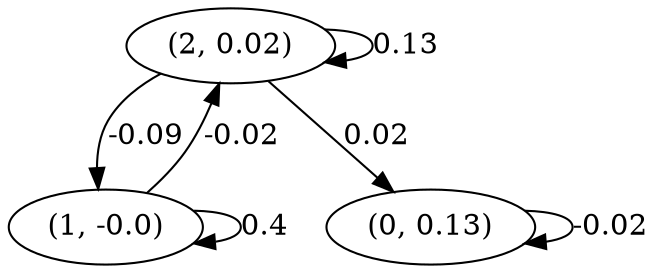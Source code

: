 digraph {
    0 [ label = "(0, 0.13)" ]
    1 [ label = "(1, -0.0)" ]
    2 [ label = "(2, 0.02)" ]
    0 -> 0 [ label = "-0.02" ]
    1 -> 1 [ label = "0.4" ]
    2 -> 2 [ label = "0.13" ]
    2 -> 0 [ label = "0.02" ]
    2 -> 1 [ label = "-0.09" ]
    1 -> 2 [ label = "-0.02" ]
}

